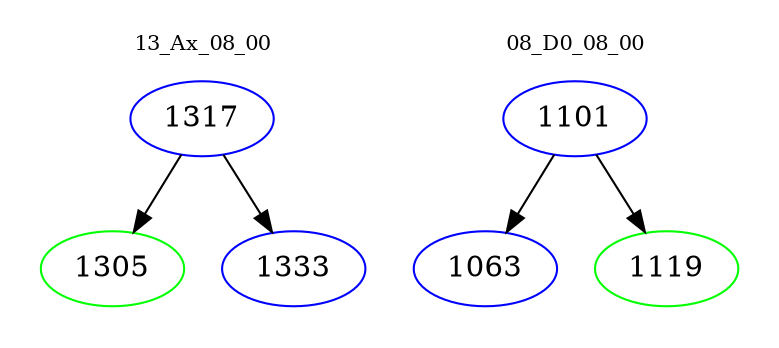 digraph{
subgraph cluster_0 {
color = white
label = "13_Ax_08_00";
fontsize=10;
T0_1317 [label="1317", color="blue"]
T0_1317 -> T0_1305 [color="black"]
T0_1305 [label="1305", color="green"]
T0_1317 -> T0_1333 [color="black"]
T0_1333 [label="1333", color="blue"]
}
subgraph cluster_1 {
color = white
label = "08_D0_08_00";
fontsize=10;
T1_1101 [label="1101", color="blue"]
T1_1101 -> T1_1063 [color="black"]
T1_1063 [label="1063", color="blue"]
T1_1101 -> T1_1119 [color="black"]
T1_1119 [label="1119", color="green"]
}
}
